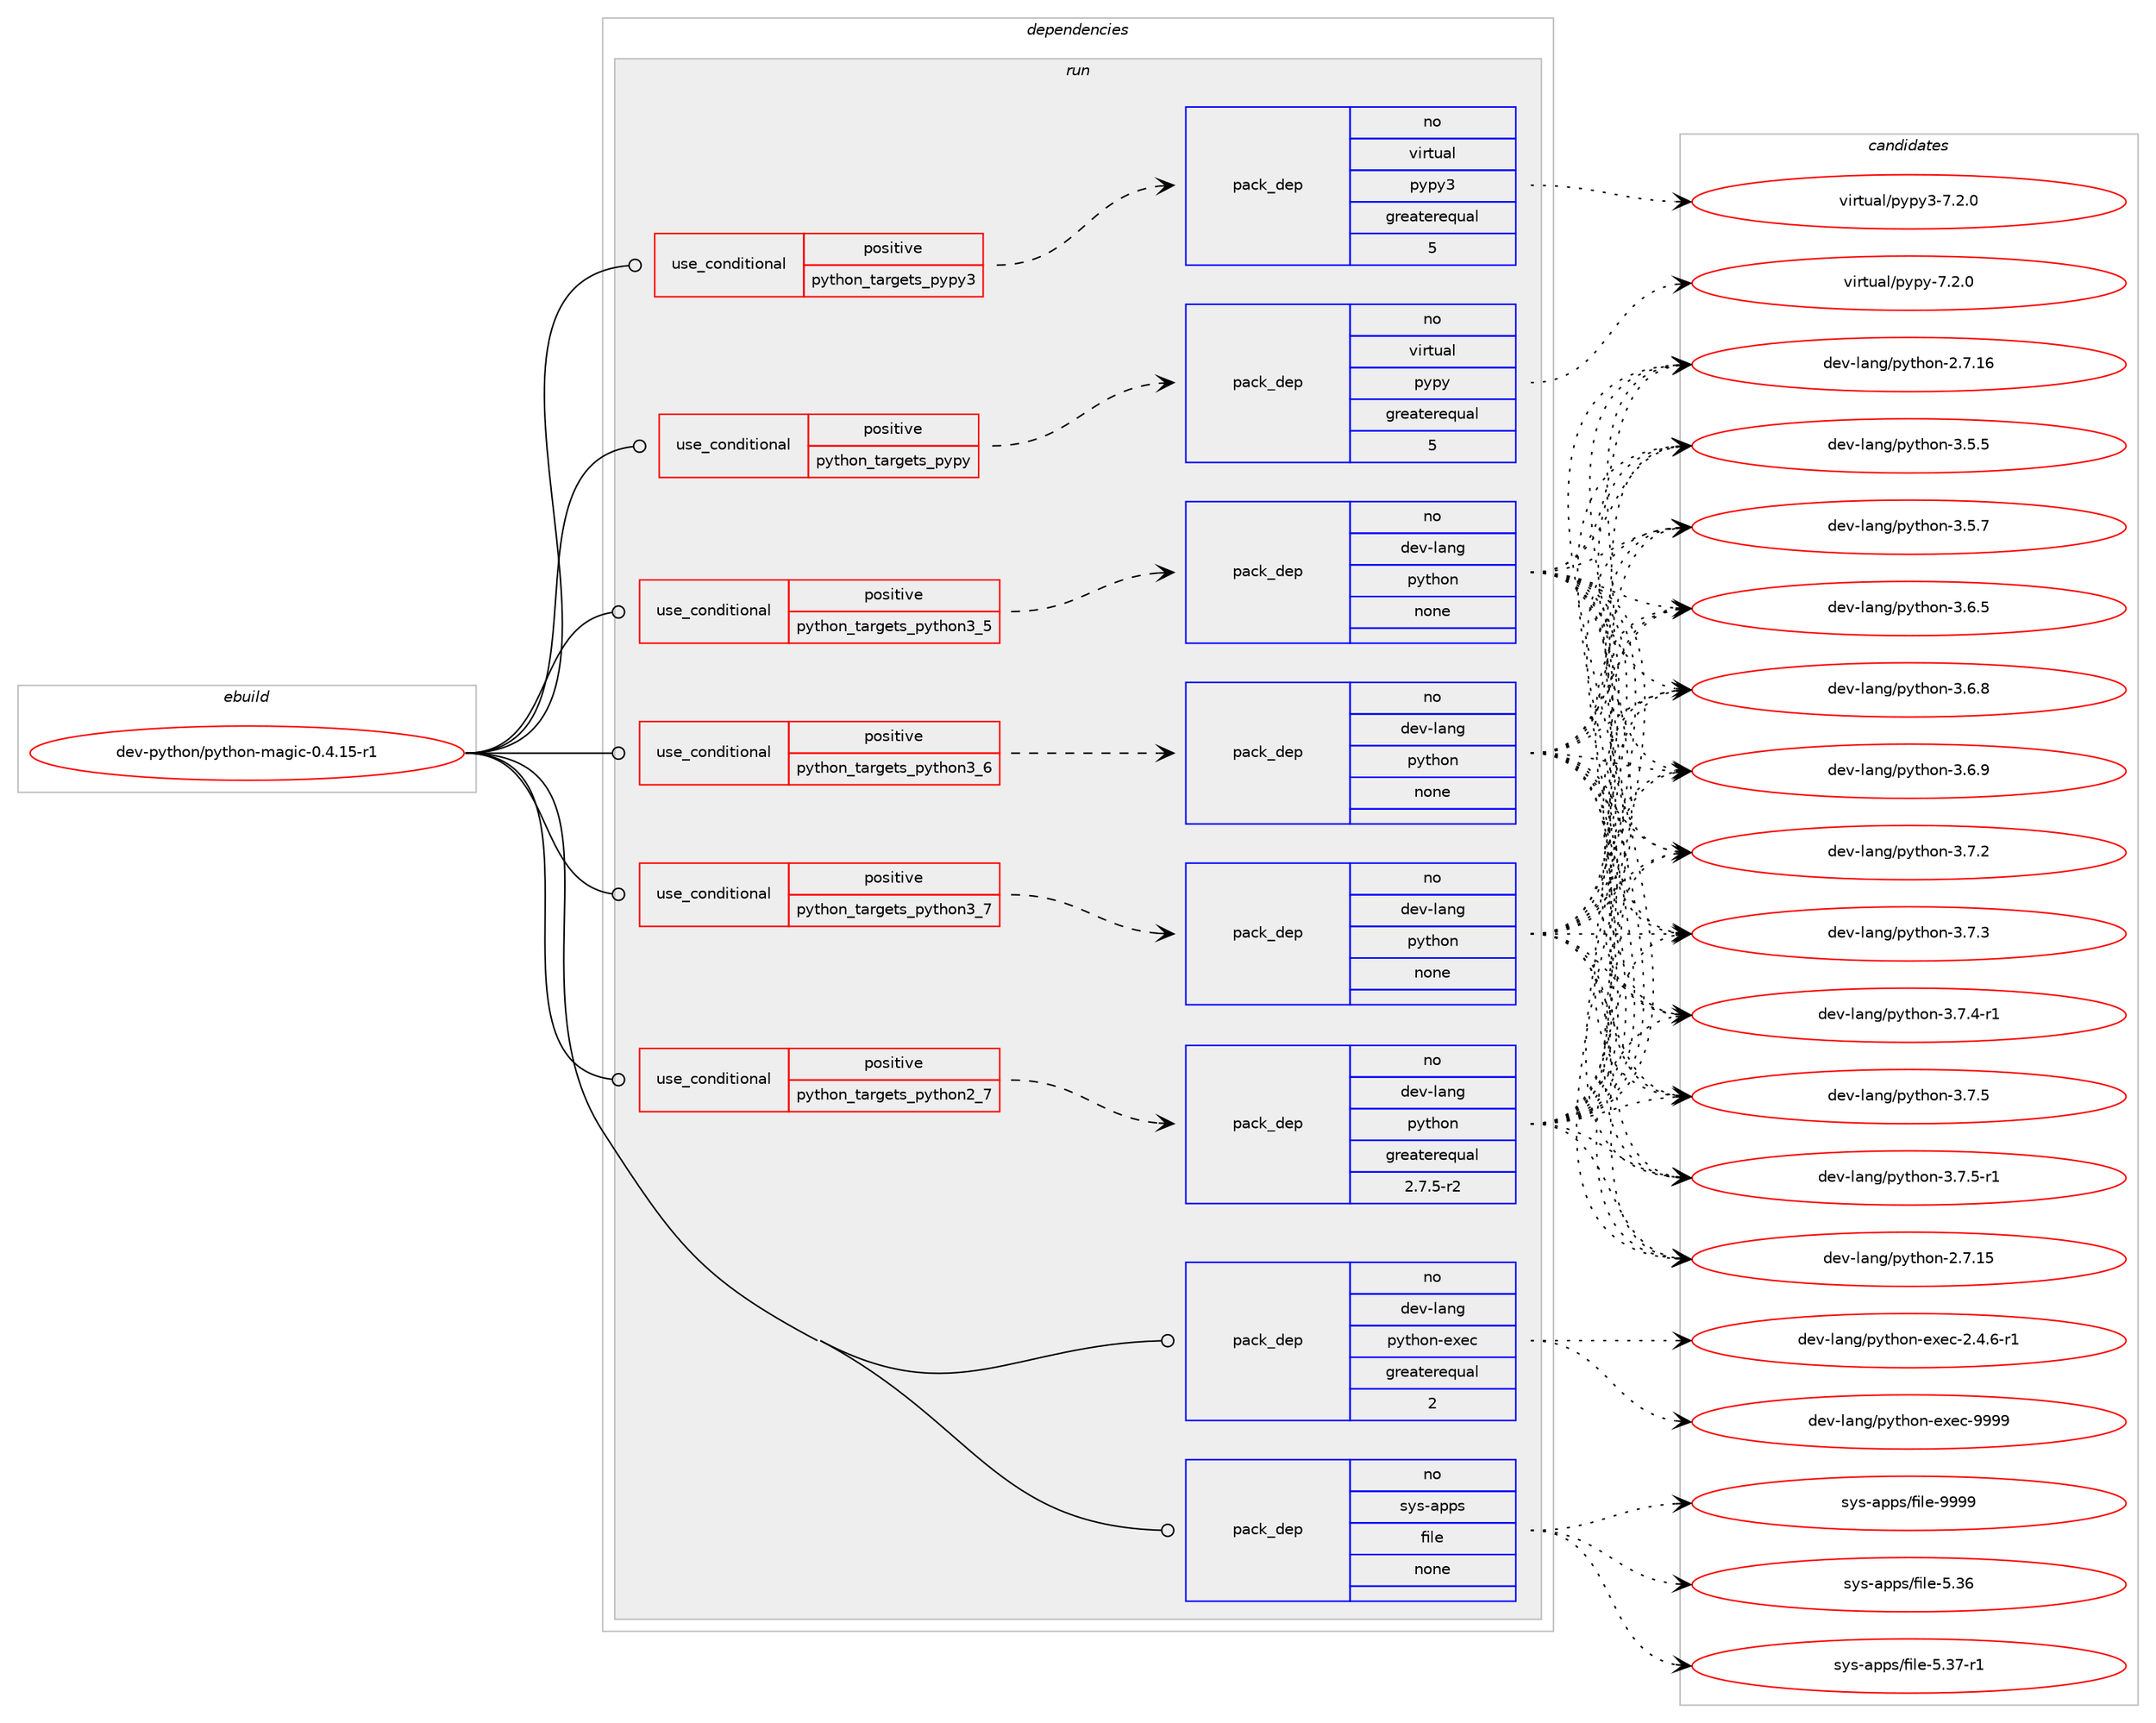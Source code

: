digraph prolog {

# *************
# Graph options
# *************

newrank=true;
concentrate=true;
compound=true;
graph [rankdir=LR,fontname=Helvetica,fontsize=10,ranksep=1.5];#, ranksep=2.5, nodesep=0.2];
edge  [arrowhead=vee];
node  [fontname=Helvetica,fontsize=10];

# **********
# The ebuild
# **********

subgraph cluster_leftcol {
color=gray;
rank=same;
label=<<i>ebuild</i>>;
id [label="dev-python/python-magic-0.4.15-r1", color=red, width=4, href="../dev-python/python-magic-0.4.15-r1.svg"];
}

# ****************
# The dependencies
# ****************

subgraph cluster_midcol {
color=gray;
label=<<i>dependencies</i>>;
subgraph cluster_compile {
fillcolor="#eeeeee";
style=filled;
label=<<i>compile</i>>;
}
subgraph cluster_compileandrun {
fillcolor="#eeeeee";
style=filled;
label=<<i>compile and run</i>>;
}
subgraph cluster_run {
fillcolor="#eeeeee";
style=filled;
label=<<i>run</i>>;
subgraph cond147685 {
dependency631786 [label=<<TABLE BORDER="0" CELLBORDER="1" CELLSPACING="0" CELLPADDING="4"><TR><TD ROWSPAN="3" CELLPADDING="10">use_conditional</TD></TR><TR><TD>positive</TD></TR><TR><TD>python_targets_pypy</TD></TR></TABLE>>, shape=none, color=red];
subgraph pack472230 {
dependency631787 [label=<<TABLE BORDER="0" CELLBORDER="1" CELLSPACING="0" CELLPADDING="4" WIDTH="220"><TR><TD ROWSPAN="6" CELLPADDING="30">pack_dep</TD></TR><TR><TD WIDTH="110">no</TD></TR><TR><TD>virtual</TD></TR><TR><TD>pypy</TD></TR><TR><TD>greaterequal</TD></TR><TR><TD>5</TD></TR></TABLE>>, shape=none, color=blue];
}
dependency631786:e -> dependency631787:w [weight=20,style="dashed",arrowhead="vee"];
}
id:e -> dependency631786:w [weight=20,style="solid",arrowhead="odot"];
subgraph cond147686 {
dependency631788 [label=<<TABLE BORDER="0" CELLBORDER="1" CELLSPACING="0" CELLPADDING="4"><TR><TD ROWSPAN="3" CELLPADDING="10">use_conditional</TD></TR><TR><TD>positive</TD></TR><TR><TD>python_targets_pypy3</TD></TR></TABLE>>, shape=none, color=red];
subgraph pack472231 {
dependency631789 [label=<<TABLE BORDER="0" CELLBORDER="1" CELLSPACING="0" CELLPADDING="4" WIDTH="220"><TR><TD ROWSPAN="6" CELLPADDING="30">pack_dep</TD></TR><TR><TD WIDTH="110">no</TD></TR><TR><TD>virtual</TD></TR><TR><TD>pypy3</TD></TR><TR><TD>greaterequal</TD></TR><TR><TD>5</TD></TR></TABLE>>, shape=none, color=blue];
}
dependency631788:e -> dependency631789:w [weight=20,style="dashed",arrowhead="vee"];
}
id:e -> dependency631788:w [weight=20,style="solid",arrowhead="odot"];
subgraph cond147687 {
dependency631790 [label=<<TABLE BORDER="0" CELLBORDER="1" CELLSPACING="0" CELLPADDING="4"><TR><TD ROWSPAN="3" CELLPADDING="10">use_conditional</TD></TR><TR><TD>positive</TD></TR><TR><TD>python_targets_python2_7</TD></TR></TABLE>>, shape=none, color=red];
subgraph pack472232 {
dependency631791 [label=<<TABLE BORDER="0" CELLBORDER="1" CELLSPACING="0" CELLPADDING="4" WIDTH="220"><TR><TD ROWSPAN="6" CELLPADDING="30">pack_dep</TD></TR><TR><TD WIDTH="110">no</TD></TR><TR><TD>dev-lang</TD></TR><TR><TD>python</TD></TR><TR><TD>greaterequal</TD></TR><TR><TD>2.7.5-r2</TD></TR></TABLE>>, shape=none, color=blue];
}
dependency631790:e -> dependency631791:w [weight=20,style="dashed",arrowhead="vee"];
}
id:e -> dependency631790:w [weight=20,style="solid",arrowhead="odot"];
subgraph cond147688 {
dependency631792 [label=<<TABLE BORDER="0" CELLBORDER="1" CELLSPACING="0" CELLPADDING="4"><TR><TD ROWSPAN="3" CELLPADDING="10">use_conditional</TD></TR><TR><TD>positive</TD></TR><TR><TD>python_targets_python3_5</TD></TR></TABLE>>, shape=none, color=red];
subgraph pack472233 {
dependency631793 [label=<<TABLE BORDER="0" CELLBORDER="1" CELLSPACING="0" CELLPADDING="4" WIDTH="220"><TR><TD ROWSPAN="6" CELLPADDING="30">pack_dep</TD></TR><TR><TD WIDTH="110">no</TD></TR><TR><TD>dev-lang</TD></TR><TR><TD>python</TD></TR><TR><TD>none</TD></TR><TR><TD></TD></TR></TABLE>>, shape=none, color=blue];
}
dependency631792:e -> dependency631793:w [weight=20,style="dashed",arrowhead="vee"];
}
id:e -> dependency631792:w [weight=20,style="solid",arrowhead="odot"];
subgraph cond147689 {
dependency631794 [label=<<TABLE BORDER="0" CELLBORDER="1" CELLSPACING="0" CELLPADDING="4"><TR><TD ROWSPAN="3" CELLPADDING="10">use_conditional</TD></TR><TR><TD>positive</TD></TR><TR><TD>python_targets_python3_6</TD></TR></TABLE>>, shape=none, color=red];
subgraph pack472234 {
dependency631795 [label=<<TABLE BORDER="0" CELLBORDER="1" CELLSPACING="0" CELLPADDING="4" WIDTH="220"><TR><TD ROWSPAN="6" CELLPADDING="30">pack_dep</TD></TR><TR><TD WIDTH="110">no</TD></TR><TR><TD>dev-lang</TD></TR><TR><TD>python</TD></TR><TR><TD>none</TD></TR><TR><TD></TD></TR></TABLE>>, shape=none, color=blue];
}
dependency631794:e -> dependency631795:w [weight=20,style="dashed",arrowhead="vee"];
}
id:e -> dependency631794:w [weight=20,style="solid",arrowhead="odot"];
subgraph cond147690 {
dependency631796 [label=<<TABLE BORDER="0" CELLBORDER="1" CELLSPACING="0" CELLPADDING="4"><TR><TD ROWSPAN="3" CELLPADDING="10">use_conditional</TD></TR><TR><TD>positive</TD></TR><TR><TD>python_targets_python3_7</TD></TR></TABLE>>, shape=none, color=red];
subgraph pack472235 {
dependency631797 [label=<<TABLE BORDER="0" CELLBORDER="1" CELLSPACING="0" CELLPADDING="4" WIDTH="220"><TR><TD ROWSPAN="6" CELLPADDING="30">pack_dep</TD></TR><TR><TD WIDTH="110">no</TD></TR><TR><TD>dev-lang</TD></TR><TR><TD>python</TD></TR><TR><TD>none</TD></TR><TR><TD></TD></TR></TABLE>>, shape=none, color=blue];
}
dependency631796:e -> dependency631797:w [weight=20,style="dashed",arrowhead="vee"];
}
id:e -> dependency631796:w [weight=20,style="solid",arrowhead="odot"];
subgraph pack472236 {
dependency631798 [label=<<TABLE BORDER="0" CELLBORDER="1" CELLSPACING="0" CELLPADDING="4" WIDTH="220"><TR><TD ROWSPAN="6" CELLPADDING="30">pack_dep</TD></TR><TR><TD WIDTH="110">no</TD></TR><TR><TD>dev-lang</TD></TR><TR><TD>python-exec</TD></TR><TR><TD>greaterequal</TD></TR><TR><TD>2</TD></TR></TABLE>>, shape=none, color=blue];
}
id:e -> dependency631798:w [weight=20,style="solid",arrowhead="odot"];
subgraph pack472237 {
dependency631799 [label=<<TABLE BORDER="0" CELLBORDER="1" CELLSPACING="0" CELLPADDING="4" WIDTH="220"><TR><TD ROWSPAN="6" CELLPADDING="30">pack_dep</TD></TR><TR><TD WIDTH="110">no</TD></TR><TR><TD>sys-apps</TD></TR><TR><TD>file</TD></TR><TR><TD>none</TD></TR><TR><TD></TD></TR></TABLE>>, shape=none, color=blue];
}
id:e -> dependency631799:w [weight=20,style="solid",arrowhead="odot"];
}
}

# **************
# The candidates
# **************

subgraph cluster_choices {
rank=same;
color=gray;
label=<<i>candidates</i>>;

subgraph choice472230 {
color=black;
nodesep=1;
choice1181051141161179710847112121112121455546504648 [label="virtual/pypy-7.2.0", color=red, width=4,href="../virtual/pypy-7.2.0.svg"];
dependency631787:e -> choice1181051141161179710847112121112121455546504648:w [style=dotted,weight="100"];
}
subgraph choice472231 {
color=black;
nodesep=1;
choice118105114116117971084711212111212151455546504648 [label="virtual/pypy3-7.2.0", color=red, width=4,href="../virtual/pypy3-7.2.0.svg"];
dependency631789:e -> choice118105114116117971084711212111212151455546504648:w [style=dotted,weight="100"];
}
subgraph choice472232 {
color=black;
nodesep=1;
choice10010111845108971101034711212111610411111045504655464953 [label="dev-lang/python-2.7.15", color=red, width=4,href="../dev-lang/python-2.7.15.svg"];
choice10010111845108971101034711212111610411111045504655464954 [label="dev-lang/python-2.7.16", color=red, width=4,href="../dev-lang/python-2.7.16.svg"];
choice100101118451089711010347112121116104111110455146534653 [label="dev-lang/python-3.5.5", color=red, width=4,href="../dev-lang/python-3.5.5.svg"];
choice100101118451089711010347112121116104111110455146534655 [label="dev-lang/python-3.5.7", color=red, width=4,href="../dev-lang/python-3.5.7.svg"];
choice100101118451089711010347112121116104111110455146544653 [label="dev-lang/python-3.6.5", color=red, width=4,href="../dev-lang/python-3.6.5.svg"];
choice100101118451089711010347112121116104111110455146544656 [label="dev-lang/python-3.6.8", color=red, width=4,href="../dev-lang/python-3.6.8.svg"];
choice100101118451089711010347112121116104111110455146544657 [label="dev-lang/python-3.6.9", color=red, width=4,href="../dev-lang/python-3.6.9.svg"];
choice100101118451089711010347112121116104111110455146554650 [label="dev-lang/python-3.7.2", color=red, width=4,href="../dev-lang/python-3.7.2.svg"];
choice100101118451089711010347112121116104111110455146554651 [label="dev-lang/python-3.7.3", color=red, width=4,href="../dev-lang/python-3.7.3.svg"];
choice1001011184510897110103471121211161041111104551465546524511449 [label="dev-lang/python-3.7.4-r1", color=red, width=4,href="../dev-lang/python-3.7.4-r1.svg"];
choice100101118451089711010347112121116104111110455146554653 [label="dev-lang/python-3.7.5", color=red, width=4,href="../dev-lang/python-3.7.5.svg"];
choice1001011184510897110103471121211161041111104551465546534511449 [label="dev-lang/python-3.7.5-r1", color=red, width=4,href="../dev-lang/python-3.7.5-r1.svg"];
dependency631791:e -> choice10010111845108971101034711212111610411111045504655464953:w [style=dotted,weight="100"];
dependency631791:e -> choice10010111845108971101034711212111610411111045504655464954:w [style=dotted,weight="100"];
dependency631791:e -> choice100101118451089711010347112121116104111110455146534653:w [style=dotted,weight="100"];
dependency631791:e -> choice100101118451089711010347112121116104111110455146534655:w [style=dotted,weight="100"];
dependency631791:e -> choice100101118451089711010347112121116104111110455146544653:w [style=dotted,weight="100"];
dependency631791:e -> choice100101118451089711010347112121116104111110455146544656:w [style=dotted,weight="100"];
dependency631791:e -> choice100101118451089711010347112121116104111110455146544657:w [style=dotted,weight="100"];
dependency631791:e -> choice100101118451089711010347112121116104111110455146554650:w [style=dotted,weight="100"];
dependency631791:e -> choice100101118451089711010347112121116104111110455146554651:w [style=dotted,weight="100"];
dependency631791:e -> choice1001011184510897110103471121211161041111104551465546524511449:w [style=dotted,weight="100"];
dependency631791:e -> choice100101118451089711010347112121116104111110455146554653:w [style=dotted,weight="100"];
dependency631791:e -> choice1001011184510897110103471121211161041111104551465546534511449:w [style=dotted,weight="100"];
}
subgraph choice472233 {
color=black;
nodesep=1;
choice10010111845108971101034711212111610411111045504655464953 [label="dev-lang/python-2.7.15", color=red, width=4,href="../dev-lang/python-2.7.15.svg"];
choice10010111845108971101034711212111610411111045504655464954 [label="dev-lang/python-2.7.16", color=red, width=4,href="../dev-lang/python-2.7.16.svg"];
choice100101118451089711010347112121116104111110455146534653 [label="dev-lang/python-3.5.5", color=red, width=4,href="../dev-lang/python-3.5.5.svg"];
choice100101118451089711010347112121116104111110455146534655 [label="dev-lang/python-3.5.7", color=red, width=4,href="../dev-lang/python-3.5.7.svg"];
choice100101118451089711010347112121116104111110455146544653 [label="dev-lang/python-3.6.5", color=red, width=4,href="../dev-lang/python-3.6.5.svg"];
choice100101118451089711010347112121116104111110455146544656 [label="dev-lang/python-3.6.8", color=red, width=4,href="../dev-lang/python-3.6.8.svg"];
choice100101118451089711010347112121116104111110455146544657 [label="dev-lang/python-3.6.9", color=red, width=4,href="../dev-lang/python-3.6.9.svg"];
choice100101118451089711010347112121116104111110455146554650 [label="dev-lang/python-3.7.2", color=red, width=4,href="../dev-lang/python-3.7.2.svg"];
choice100101118451089711010347112121116104111110455146554651 [label="dev-lang/python-3.7.3", color=red, width=4,href="../dev-lang/python-3.7.3.svg"];
choice1001011184510897110103471121211161041111104551465546524511449 [label="dev-lang/python-3.7.4-r1", color=red, width=4,href="../dev-lang/python-3.7.4-r1.svg"];
choice100101118451089711010347112121116104111110455146554653 [label="dev-lang/python-3.7.5", color=red, width=4,href="../dev-lang/python-3.7.5.svg"];
choice1001011184510897110103471121211161041111104551465546534511449 [label="dev-lang/python-3.7.5-r1", color=red, width=4,href="../dev-lang/python-3.7.5-r1.svg"];
dependency631793:e -> choice10010111845108971101034711212111610411111045504655464953:w [style=dotted,weight="100"];
dependency631793:e -> choice10010111845108971101034711212111610411111045504655464954:w [style=dotted,weight="100"];
dependency631793:e -> choice100101118451089711010347112121116104111110455146534653:w [style=dotted,weight="100"];
dependency631793:e -> choice100101118451089711010347112121116104111110455146534655:w [style=dotted,weight="100"];
dependency631793:e -> choice100101118451089711010347112121116104111110455146544653:w [style=dotted,weight="100"];
dependency631793:e -> choice100101118451089711010347112121116104111110455146544656:w [style=dotted,weight="100"];
dependency631793:e -> choice100101118451089711010347112121116104111110455146544657:w [style=dotted,weight="100"];
dependency631793:e -> choice100101118451089711010347112121116104111110455146554650:w [style=dotted,weight="100"];
dependency631793:e -> choice100101118451089711010347112121116104111110455146554651:w [style=dotted,weight="100"];
dependency631793:e -> choice1001011184510897110103471121211161041111104551465546524511449:w [style=dotted,weight="100"];
dependency631793:e -> choice100101118451089711010347112121116104111110455146554653:w [style=dotted,weight="100"];
dependency631793:e -> choice1001011184510897110103471121211161041111104551465546534511449:w [style=dotted,weight="100"];
}
subgraph choice472234 {
color=black;
nodesep=1;
choice10010111845108971101034711212111610411111045504655464953 [label="dev-lang/python-2.7.15", color=red, width=4,href="../dev-lang/python-2.7.15.svg"];
choice10010111845108971101034711212111610411111045504655464954 [label="dev-lang/python-2.7.16", color=red, width=4,href="../dev-lang/python-2.7.16.svg"];
choice100101118451089711010347112121116104111110455146534653 [label="dev-lang/python-3.5.5", color=red, width=4,href="../dev-lang/python-3.5.5.svg"];
choice100101118451089711010347112121116104111110455146534655 [label="dev-lang/python-3.5.7", color=red, width=4,href="../dev-lang/python-3.5.7.svg"];
choice100101118451089711010347112121116104111110455146544653 [label="dev-lang/python-3.6.5", color=red, width=4,href="../dev-lang/python-3.6.5.svg"];
choice100101118451089711010347112121116104111110455146544656 [label="dev-lang/python-3.6.8", color=red, width=4,href="../dev-lang/python-3.6.8.svg"];
choice100101118451089711010347112121116104111110455146544657 [label="dev-lang/python-3.6.9", color=red, width=4,href="../dev-lang/python-3.6.9.svg"];
choice100101118451089711010347112121116104111110455146554650 [label="dev-lang/python-3.7.2", color=red, width=4,href="../dev-lang/python-3.7.2.svg"];
choice100101118451089711010347112121116104111110455146554651 [label="dev-lang/python-3.7.3", color=red, width=4,href="../dev-lang/python-3.7.3.svg"];
choice1001011184510897110103471121211161041111104551465546524511449 [label="dev-lang/python-3.7.4-r1", color=red, width=4,href="../dev-lang/python-3.7.4-r1.svg"];
choice100101118451089711010347112121116104111110455146554653 [label="dev-lang/python-3.7.5", color=red, width=4,href="../dev-lang/python-3.7.5.svg"];
choice1001011184510897110103471121211161041111104551465546534511449 [label="dev-lang/python-3.7.5-r1", color=red, width=4,href="../dev-lang/python-3.7.5-r1.svg"];
dependency631795:e -> choice10010111845108971101034711212111610411111045504655464953:w [style=dotted,weight="100"];
dependency631795:e -> choice10010111845108971101034711212111610411111045504655464954:w [style=dotted,weight="100"];
dependency631795:e -> choice100101118451089711010347112121116104111110455146534653:w [style=dotted,weight="100"];
dependency631795:e -> choice100101118451089711010347112121116104111110455146534655:w [style=dotted,weight="100"];
dependency631795:e -> choice100101118451089711010347112121116104111110455146544653:w [style=dotted,weight="100"];
dependency631795:e -> choice100101118451089711010347112121116104111110455146544656:w [style=dotted,weight="100"];
dependency631795:e -> choice100101118451089711010347112121116104111110455146544657:w [style=dotted,weight="100"];
dependency631795:e -> choice100101118451089711010347112121116104111110455146554650:w [style=dotted,weight="100"];
dependency631795:e -> choice100101118451089711010347112121116104111110455146554651:w [style=dotted,weight="100"];
dependency631795:e -> choice1001011184510897110103471121211161041111104551465546524511449:w [style=dotted,weight="100"];
dependency631795:e -> choice100101118451089711010347112121116104111110455146554653:w [style=dotted,weight="100"];
dependency631795:e -> choice1001011184510897110103471121211161041111104551465546534511449:w [style=dotted,weight="100"];
}
subgraph choice472235 {
color=black;
nodesep=1;
choice10010111845108971101034711212111610411111045504655464953 [label="dev-lang/python-2.7.15", color=red, width=4,href="../dev-lang/python-2.7.15.svg"];
choice10010111845108971101034711212111610411111045504655464954 [label="dev-lang/python-2.7.16", color=red, width=4,href="../dev-lang/python-2.7.16.svg"];
choice100101118451089711010347112121116104111110455146534653 [label="dev-lang/python-3.5.5", color=red, width=4,href="../dev-lang/python-3.5.5.svg"];
choice100101118451089711010347112121116104111110455146534655 [label="dev-lang/python-3.5.7", color=red, width=4,href="../dev-lang/python-3.5.7.svg"];
choice100101118451089711010347112121116104111110455146544653 [label="dev-lang/python-3.6.5", color=red, width=4,href="../dev-lang/python-3.6.5.svg"];
choice100101118451089711010347112121116104111110455146544656 [label="dev-lang/python-3.6.8", color=red, width=4,href="../dev-lang/python-3.6.8.svg"];
choice100101118451089711010347112121116104111110455146544657 [label="dev-lang/python-3.6.9", color=red, width=4,href="../dev-lang/python-3.6.9.svg"];
choice100101118451089711010347112121116104111110455146554650 [label="dev-lang/python-3.7.2", color=red, width=4,href="../dev-lang/python-3.7.2.svg"];
choice100101118451089711010347112121116104111110455146554651 [label="dev-lang/python-3.7.3", color=red, width=4,href="../dev-lang/python-3.7.3.svg"];
choice1001011184510897110103471121211161041111104551465546524511449 [label="dev-lang/python-3.7.4-r1", color=red, width=4,href="../dev-lang/python-3.7.4-r1.svg"];
choice100101118451089711010347112121116104111110455146554653 [label="dev-lang/python-3.7.5", color=red, width=4,href="../dev-lang/python-3.7.5.svg"];
choice1001011184510897110103471121211161041111104551465546534511449 [label="dev-lang/python-3.7.5-r1", color=red, width=4,href="../dev-lang/python-3.7.5-r1.svg"];
dependency631797:e -> choice10010111845108971101034711212111610411111045504655464953:w [style=dotted,weight="100"];
dependency631797:e -> choice10010111845108971101034711212111610411111045504655464954:w [style=dotted,weight="100"];
dependency631797:e -> choice100101118451089711010347112121116104111110455146534653:w [style=dotted,weight="100"];
dependency631797:e -> choice100101118451089711010347112121116104111110455146534655:w [style=dotted,weight="100"];
dependency631797:e -> choice100101118451089711010347112121116104111110455146544653:w [style=dotted,weight="100"];
dependency631797:e -> choice100101118451089711010347112121116104111110455146544656:w [style=dotted,weight="100"];
dependency631797:e -> choice100101118451089711010347112121116104111110455146544657:w [style=dotted,weight="100"];
dependency631797:e -> choice100101118451089711010347112121116104111110455146554650:w [style=dotted,weight="100"];
dependency631797:e -> choice100101118451089711010347112121116104111110455146554651:w [style=dotted,weight="100"];
dependency631797:e -> choice1001011184510897110103471121211161041111104551465546524511449:w [style=dotted,weight="100"];
dependency631797:e -> choice100101118451089711010347112121116104111110455146554653:w [style=dotted,weight="100"];
dependency631797:e -> choice1001011184510897110103471121211161041111104551465546534511449:w [style=dotted,weight="100"];
}
subgraph choice472236 {
color=black;
nodesep=1;
choice10010111845108971101034711212111610411111045101120101994550465246544511449 [label="dev-lang/python-exec-2.4.6-r1", color=red, width=4,href="../dev-lang/python-exec-2.4.6-r1.svg"];
choice10010111845108971101034711212111610411111045101120101994557575757 [label="dev-lang/python-exec-9999", color=red, width=4,href="../dev-lang/python-exec-9999.svg"];
dependency631798:e -> choice10010111845108971101034711212111610411111045101120101994550465246544511449:w [style=dotted,weight="100"];
dependency631798:e -> choice10010111845108971101034711212111610411111045101120101994557575757:w [style=dotted,weight="100"];
}
subgraph choice472237 {
color=black;
nodesep=1;
choice1151211154597112112115471021051081014553465154 [label="sys-apps/file-5.36", color=red, width=4,href="../sys-apps/file-5.36.svg"];
choice11512111545971121121154710210510810145534651554511449 [label="sys-apps/file-5.37-r1", color=red, width=4,href="../sys-apps/file-5.37-r1.svg"];
choice1151211154597112112115471021051081014557575757 [label="sys-apps/file-9999", color=red, width=4,href="../sys-apps/file-9999.svg"];
dependency631799:e -> choice1151211154597112112115471021051081014553465154:w [style=dotted,weight="100"];
dependency631799:e -> choice11512111545971121121154710210510810145534651554511449:w [style=dotted,weight="100"];
dependency631799:e -> choice1151211154597112112115471021051081014557575757:w [style=dotted,weight="100"];
}
}

}
